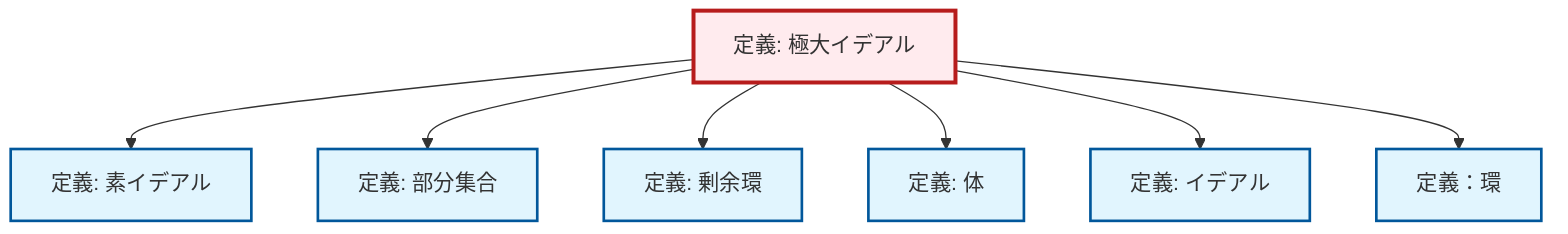 graph TD
    classDef definition fill:#e1f5fe,stroke:#01579b,stroke-width:2px
    classDef theorem fill:#f3e5f5,stroke:#4a148c,stroke-width:2px
    classDef axiom fill:#fff3e0,stroke:#e65100,stroke-width:2px
    classDef example fill:#e8f5e9,stroke:#1b5e20,stroke-width:2px
    classDef current fill:#ffebee,stroke:#b71c1c,stroke-width:3px
    def-ideal["定義: イデアル"]:::definition
    def-field["定義: 体"]:::definition
    def-ring["定義：環"]:::definition
    def-quotient-ring["定義: 剰余環"]:::definition
    def-prime-ideal["定義: 素イデアル"]:::definition
    def-subset["定義: 部分集合"]:::definition
    def-maximal-ideal["定義: 極大イデアル"]:::definition
    def-maximal-ideal --> def-prime-ideal
    def-maximal-ideal --> def-subset
    def-maximal-ideal --> def-quotient-ring
    def-maximal-ideal --> def-field
    def-maximal-ideal --> def-ideal
    def-maximal-ideal --> def-ring
    class def-maximal-ideal current